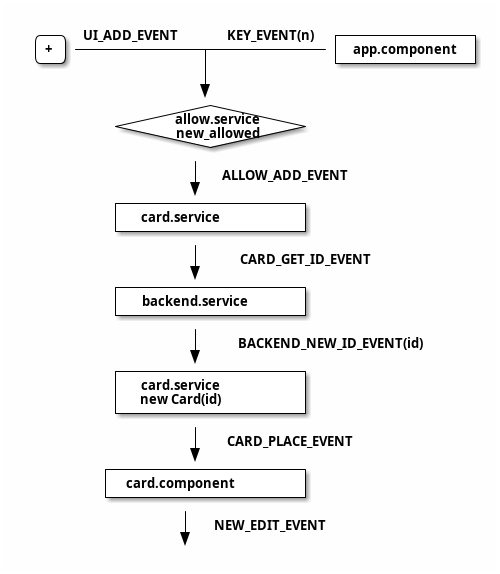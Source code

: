 @startditaa NewCard
 /--\UI_ADD_EVENT  KEY_EVENT(n)+-------------+
 |+ |-------------+------------|app.component|
 \--/             |            +-------------+
                  |   
                  v   
         +------------------+
         | allow.service    |
         |   new_allowed {c}|
         +------------------+
                 |
                 | ALLOW_ADD_EVENT
                 v
         +------------------+
         |card.service      | 
         +------------------+        
                 |
                 |  CARD_GET_ID_EVENT
                 v
         +------------------+
         |backend.service   | 
         +------------------+        
                 |
                 | BACKEND_NEW_ID_EVENT(id)
                 v
         +------------------+
         |card.service      | 
         |new Card(id)      |
         +------------------+        
                 |
                 | CARD_PLACE_EVENT
                 v
        +-------------------+
        |card.component     |
        +-------------------+
                |
                | NEW_EDIT_EVENT 
                v

@endditaa

